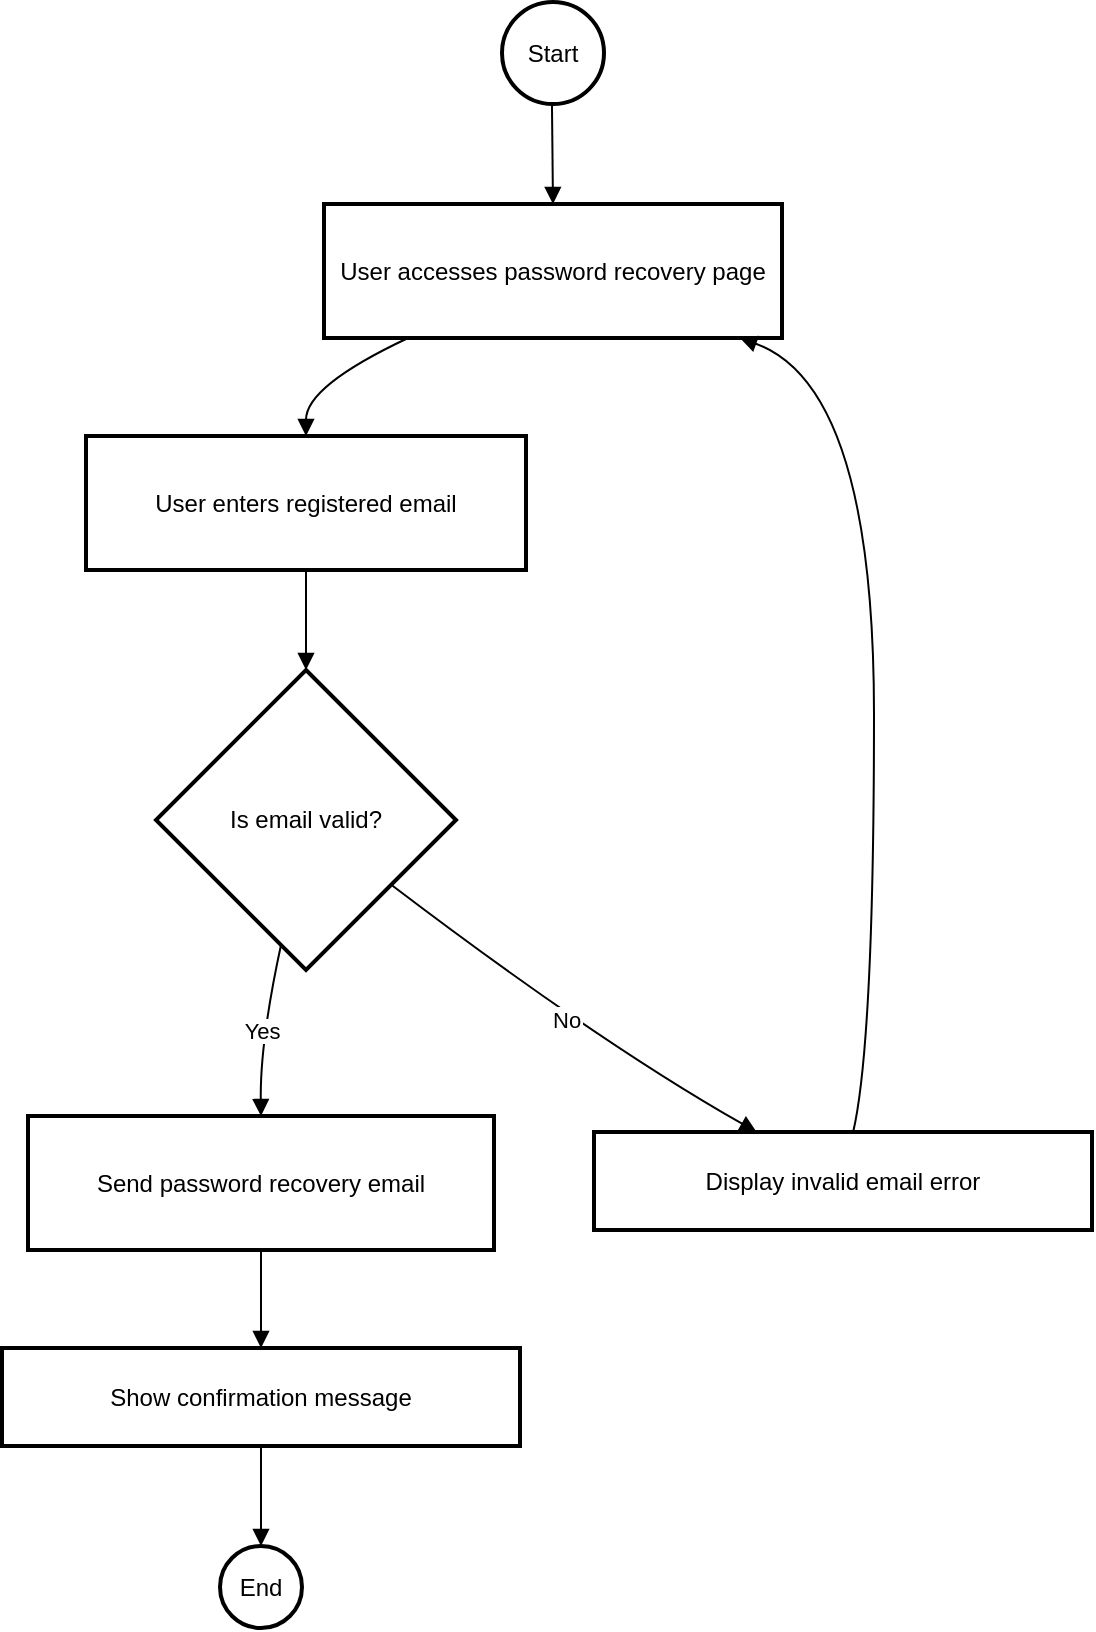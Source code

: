 <mxfile version="24.7.17">
  <diagram name="Page-1" id="gvi4fr8DggZ4WVWBm7RB">
    <mxGraphModel dx="1434" dy="746" grid="1" gridSize="10" guides="1" tooltips="1" connect="1" arrows="1" fold="1" page="1" pageScale="1" pageWidth="850" pageHeight="1100" math="0" shadow="0">
      <root>
        <mxCell id="0" />
        <mxCell id="1" parent="0" />
        <mxCell id="wA8iVL1tp9t-1YJ-hq6O-1" value="Start" style="ellipse;aspect=fixed;strokeWidth=2;whiteSpace=wrap;" vertex="1" parent="1">
          <mxGeometry x="270" y="20" width="51" height="51" as="geometry" />
        </mxCell>
        <mxCell id="wA8iVL1tp9t-1YJ-hq6O-2" value="User accesses password recovery page" style="whiteSpace=wrap;strokeWidth=2;" vertex="1" parent="1">
          <mxGeometry x="181" y="121" width="229" height="67" as="geometry" />
        </mxCell>
        <mxCell id="wA8iVL1tp9t-1YJ-hq6O-3" value="User enters registered email" style="whiteSpace=wrap;strokeWidth=2;" vertex="1" parent="1">
          <mxGeometry x="62" y="237" width="220" height="67" as="geometry" />
        </mxCell>
        <mxCell id="wA8iVL1tp9t-1YJ-hq6O-4" value="Is email valid?" style="rhombus;strokeWidth=2;whiteSpace=wrap;" vertex="1" parent="1">
          <mxGeometry x="97" y="354" width="150" height="150" as="geometry" />
        </mxCell>
        <mxCell id="wA8iVL1tp9t-1YJ-hq6O-5" value="Send password recovery email" style="whiteSpace=wrap;strokeWidth=2;" vertex="1" parent="1">
          <mxGeometry x="33" y="577" width="233" height="67" as="geometry" />
        </mxCell>
        <mxCell id="wA8iVL1tp9t-1YJ-hq6O-6" value="Show confirmation message" style="whiteSpace=wrap;strokeWidth=2;" vertex="1" parent="1">
          <mxGeometry x="20" y="693" width="259" height="49" as="geometry" />
        </mxCell>
        <mxCell id="wA8iVL1tp9t-1YJ-hq6O-7" value="End" style="ellipse;aspect=fixed;strokeWidth=2;whiteSpace=wrap;" vertex="1" parent="1">
          <mxGeometry x="129" y="792" width="41" height="41" as="geometry" />
        </mxCell>
        <mxCell id="wA8iVL1tp9t-1YJ-hq6O-8" value="Display invalid email error" style="whiteSpace=wrap;strokeWidth=2;" vertex="1" parent="1">
          <mxGeometry x="316" y="585" width="249" height="49" as="geometry" />
        </mxCell>
        <mxCell id="wA8iVL1tp9t-1YJ-hq6O-9" value="" style="curved=1;startArrow=none;endArrow=block;exitX=0.49;exitY=0.99;entryX=0.5;entryY=-0.01;rounded=0;" edge="1" parent="1" source="wA8iVL1tp9t-1YJ-hq6O-1" target="wA8iVL1tp9t-1YJ-hq6O-2">
          <mxGeometry relative="1" as="geometry">
            <Array as="points" />
          </mxGeometry>
        </mxCell>
        <mxCell id="wA8iVL1tp9t-1YJ-hq6O-10" value="" style="curved=1;startArrow=none;endArrow=block;exitX=0.19;exitY=0.99;entryX=0.5;entryY=0;rounded=0;" edge="1" parent="1" source="wA8iVL1tp9t-1YJ-hq6O-2" target="wA8iVL1tp9t-1YJ-hq6O-3">
          <mxGeometry relative="1" as="geometry">
            <Array as="points">
              <mxPoint x="172" y="212" />
            </Array>
          </mxGeometry>
        </mxCell>
        <mxCell id="wA8iVL1tp9t-1YJ-hq6O-11" value="" style="curved=1;startArrow=none;endArrow=block;exitX=0.5;exitY=1;entryX=0.5;entryY=0;rounded=0;" edge="1" parent="1" source="wA8iVL1tp9t-1YJ-hq6O-3" target="wA8iVL1tp9t-1YJ-hq6O-4">
          <mxGeometry relative="1" as="geometry">
            <Array as="points" />
          </mxGeometry>
        </mxCell>
        <mxCell id="wA8iVL1tp9t-1YJ-hq6O-12" value="Yes" style="curved=1;startArrow=none;endArrow=block;exitX=0.4;exitY=1;entryX=0.5;entryY=-0.01;rounded=0;" edge="1" parent="1" source="wA8iVL1tp9t-1YJ-hq6O-4" target="wA8iVL1tp9t-1YJ-hq6O-5">
          <mxGeometry relative="1" as="geometry">
            <Array as="points">
              <mxPoint x="149" y="540" />
            </Array>
          </mxGeometry>
        </mxCell>
        <mxCell id="wA8iVL1tp9t-1YJ-hq6O-13" value="" style="curved=1;startArrow=none;endArrow=block;exitX=0.5;exitY=0.99;entryX=0.5;entryY=0;rounded=0;" edge="1" parent="1" source="wA8iVL1tp9t-1YJ-hq6O-5" target="wA8iVL1tp9t-1YJ-hq6O-6">
          <mxGeometry relative="1" as="geometry">
            <Array as="points" />
          </mxGeometry>
        </mxCell>
        <mxCell id="wA8iVL1tp9t-1YJ-hq6O-14" value="" style="curved=1;startArrow=none;endArrow=block;exitX=0.5;exitY=1;entryX=0.5;entryY=0;rounded=0;" edge="1" parent="1" source="wA8iVL1tp9t-1YJ-hq6O-6" target="wA8iVL1tp9t-1YJ-hq6O-7">
          <mxGeometry relative="1" as="geometry">
            <Array as="points" />
          </mxGeometry>
        </mxCell>
        <mxCell id="wA8iVL1tp9t-1YJ-hq6O-15" value="No" style="curved=1;startArrow=none;endArrow=block;exitX=1;exitY=0.88;entryX=0.33;entryY=0.01;rounded=0;" edge="1" parent="1" source="wA8iVL1tp9t-1YJ-hq6O-4" target="wA8iVL1tp9t-1YJ-hq6O-8">
          <mxGeometry relative="1" as="geometry">
            <Array as="points">
              <mxPoint x="318" y="540" />
            </Array>
          </mxGeometry>
        </mxCell>
        <mxCell id="wA8iVL1tp9t-1YJ-hq6O-16" value="" style="curved=1;startArrow=none;endArrow=block;exitX=0.52;exitY=0.01;entryX=0.9;entryY=0.99;rounded=0;" edge="1" parent="1" source="wA8iVL1tp9t-1YJ-hq6O-8" target="wA8iVL1tp9t-1YJ-hq6O-2">
          <mxGeometry relative="1" as="geometry">
            <Array as="points">
              <mxPoint x="456" y="540" />
              <mxPoint x="456" y="212" />
            </Array>
          </mxGeometry>
        </mxCell>
      </root>
    </mxGraphModel>
  </diagram>
</mxfile>
